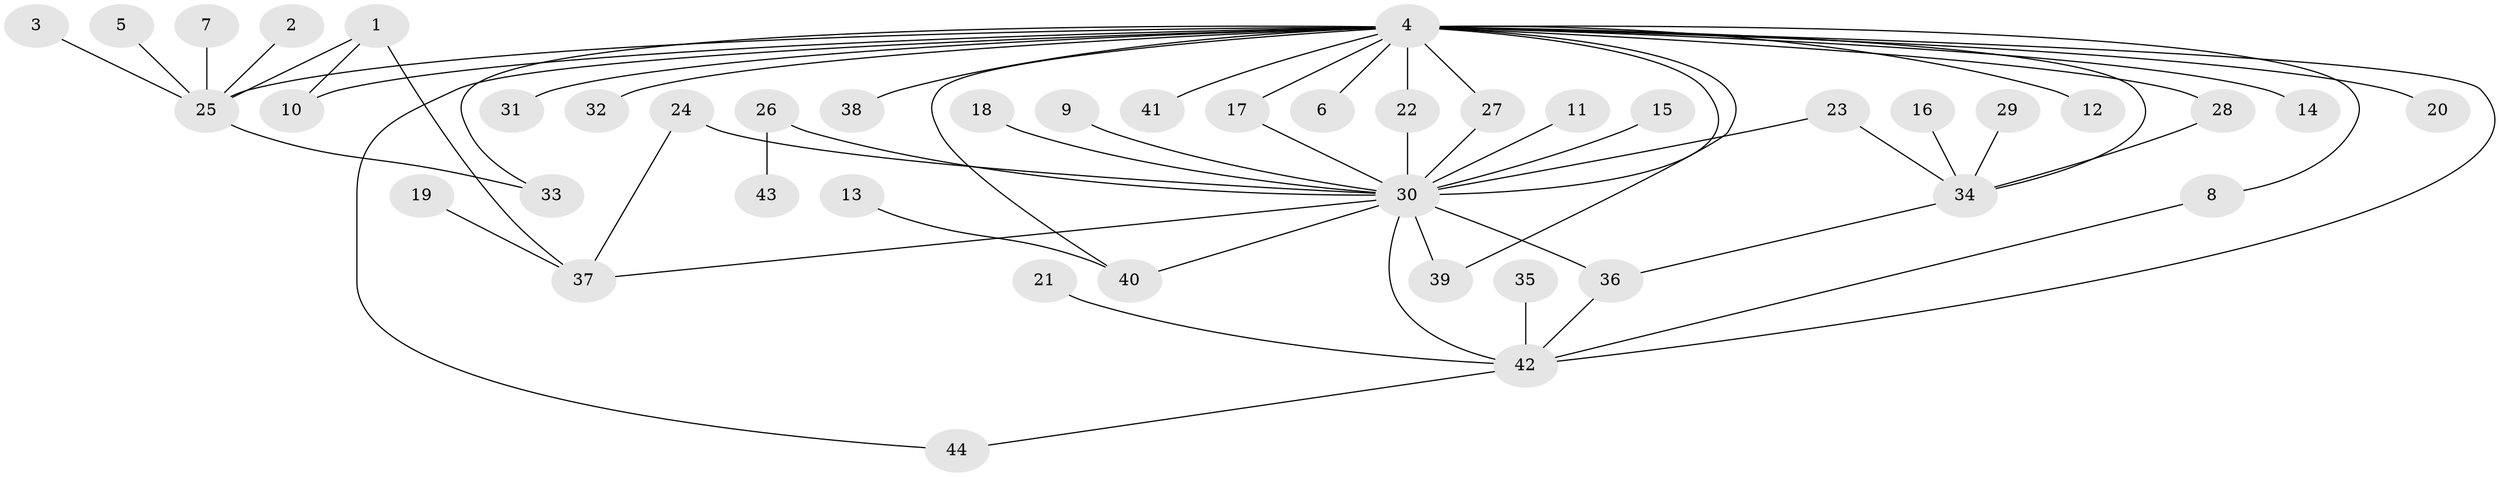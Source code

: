 // original degree distribution, {17: 0.011494252873563218, 9: 0.011494252873563218, 19: 0.011494252873563218, 4: 0.08045977011494253, 5: 0.022988505747126436, 6: 0.011494252873563218, 3: 0.12643678160919541, 7: 0.022988505747126436, 2: 0.2413793103448276, 1: 0.45977011494252873}
// Generated by graph-tools (version 1.1) at 2025/25/03/09/25 03:25:59]
// undirected, 44 vertices, 59 edges
graph export_dot {
graph [start="1"]
  node [color=gray90,style=filled];
  1;
  2;
  3;
  4;
  5;
  6;
  7;
  8;
  9;
  10;
  11;
  12;
  13;
  14;
  15;
  16;
  17;
  18;
  19;
  20;
  21;
  22;
  23;
  24;
  25;
  26;
  27;
  28;
  29;
  30;
  31;
  32;
  33;
  34;
  35;
  36;
  37;
  38;
  39;
  40;
  41;
  42;
  43;
  44;
  1 -- 10 [weight=1.0];
  1 -- 25 [weight=1.0];
  1 -- 37 [weight=1.0];
  2 -- 25 [weight=1.0];
  3 -- 25 [weight=1.0];
  4 -- 6 [weight=1.0];
  4 -- 8 [weight=1.0];
  4 -- 10 [weight=1.0];
  4 -- 12 [weight=1.0];
  4 -- 14 [weight=1.0];
  4 -- 17 [weight=2.0];
  4 -- 20 [weight=1.0];
  4 -- 22 [weight=1.0];
  4 -- 25 [weight=1.0];
  4 -- 27 [weight=2.0];
  4 -- 28 [weight=1.0];
  4 -- 30 [weight=2.0];
  4 -- 31 [weight=1.0];
  4 -- 32 [weight=1.0];
  4 -- 33 [weight=1.0];
  4 -- 34 [weight=1.0];
  4 -- 38 [weight=1.0];
  4 -- 39 [weight=1.0];
  4 -- 40 [weight=1.0];
  4 -- 41 [weight=1.0];
  4 -- 42 [weight=1.0];
  4 -- 44 [weight=1.0];
  5 -- 25 [weight=1.0];
  7 -- 25 [weight=1.0];
  8 -- 42 [weight=1.0];
  9 -- 30 [weight=1.0];
  11 -- 30 [weight=1.0];
  13 -- 40 [weight=1.0];
  15 -- 30 [weight=1.0];
  16 -- 34 [weight=1.0];
  17 -- 30 [weight=1.0];
  18 -- 30 [weight=1.0];
  19 -- 37 [weight=1.0];
  21 -- 42 [weight=1.0];
  22 -- 30 [weight=2.0];
  23 -- 30 [weight=1.0];
  23 -- 34 [weight=1.0];
  24 -- 30 [weight=1.0];
  24 -- 37 [weight=1.0];
  25 -- 33 [weight=1.0];
  26 -- 30 [weight=1.0];
  26 -- 43 [weight=2.0];
  27 -- 30 [weight=1.0];
  28 -- 34 [weight=1.0];
  29 -- 34 [weight=1.0];
  30 -- 36 [weight=2.0];
  30 -- 37 [weight=1.0];
  30 -- 39 [weight=1.0];
  30 -- 40 [weight=1.0];
  30 -- 42 [weight=1.0];
  34 -- 36 [weight=1.0];
  35 -- 42 [weight=1.0];
  36 -- 42 [weight=1.0];
  42 -- 44 [weight=1.0];
}
